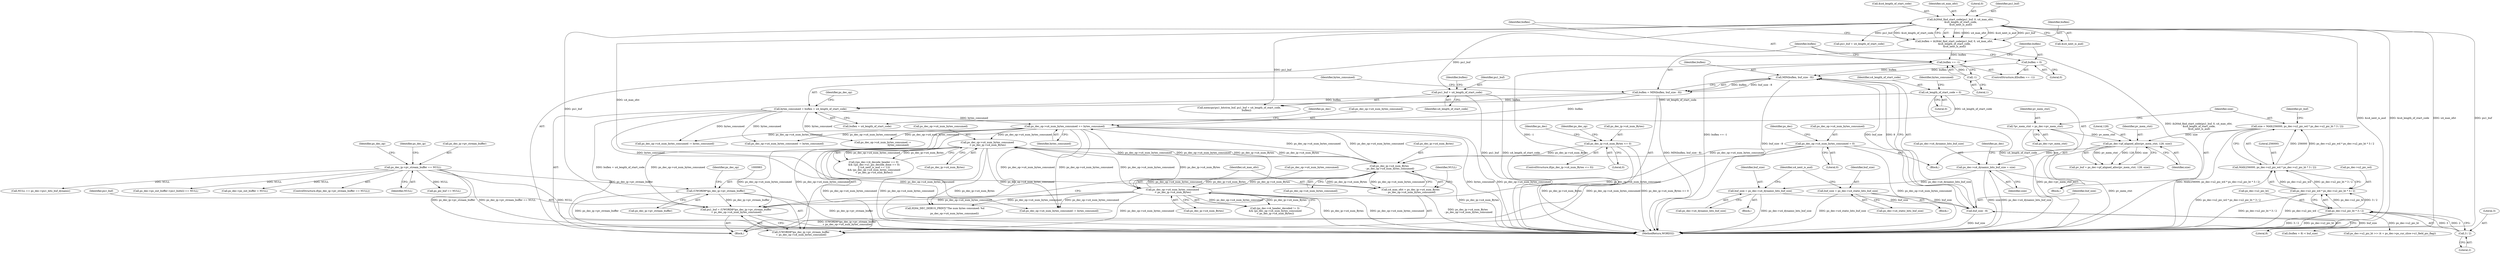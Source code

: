 digraph "0_Android_33ef7de9ddc8ea7eb9cbc440d1cf89957a0c267b@pointer" {
"1001210" [label="(Call,pu1_buf + u4_length_of_start_code)"];
"1001088" [label="(Call,ih264d_find_start_code(pu1_buf, 0, u4_max_ofst,\n &u4_length_of_start_code,\n &u4_next_is_aud))"];
"1000979" [label="(Call,pu1_buf = (UWORD8*)ps_dec_ip->pv_stream_buffer\n + ps_dec_op->u4_num_bytes_consumed)"];
"1000982" [label="(Call,(UWORD8*)ps_dec_ip->pv_stream_buffer)"];
"1000261" [label="(Call,ps_dec_ip->pv_stream_buffer == NULL)"];
"1001461" [label="(Call,ps_dec_op->u4_num_bytes_consumed\n < ps_dec_ip->u4_num_Bytes)"];
"1001436" [label="(Call,ps_dec_op->u4_num_bytes_consumed\n < ps_dec_ip->u4_num_Bytes)"];
"1001116" [label="(Call,ps_dec_op->u4_num_bytes_consumed += bytes_consumed)"];
"1001111" [label="(Call,bytes_consumed = buflen + u4_length_of_start_code)"];
"1001104" [label="(Call,buflen = MIN(buflen, buf_size - 8))"];
"1001106" [label="(Call,MIN(buflen, buf_size - 8))"];
"1001097" [label="(Call,buflen == -1)"];
"1001086" [label="(Call,buflen = ih264d_find_start_code(pu1_buf, 0, u4_max_ofst,\n &u4_length_of_start_code,\n &u4_next_is_aud))"];
"1001099" [label="(Call,-1)"];
"1001101" [label="(Call,buflen = 0)"];
"1001108" [label="(Call,buf_size - 8)"];
"1001066" [label="(Call,buf_size = ps_dec->u4_dynamic_bits_buf_size)"];
"1001051" [label="(Call,ps_dec->u4_dynamic_bits_buf_size = size)"];
"1001037" [label="(Call,ps_dec->pf_aligned_alloc(pv_mem_ctxt, 128, size))"];
"1001015" [label="(Call,*pv_mem_ctxt = ps_dec->pv_mem_ctxt)"];
"1001020" [label="(Call,size = MAX(256000, ps_dec->u2_pic_wd * ps_dec->u2_pic_ht * 3 / 2))"];
"1001022" [label="(Call,MAX(256000, ps_dec->u2_pic_wd * ps_dec->u2_pic_ht * 3 / 2))"];
"1001024" [label="(Call,ps_dec->u2_pic_wd * ps_dec->u2_pic_ht * 3 / 2)"];
"1001028" [label="(Call,ps_dec->u2_pic_ht * 3 / 2)"];
"1001032" [label="(Call,3 / 2)"];
"1001078" [label="(Call,buf_size = ps_dec->u4_static_bits_buf_size)"];
"1000172" [label="(Call,u4_length_of_start_code = 0)"];
"1000992" [label="(Call,ps_dec_ip->u4_num_Bytes\n - ps_dec_op->u4_num_bytes_consumed)"];
"1000282" [label="(Call,ps_dec_ip->u4_num_Bytes <= 0)"];
"1000307" [label="(Call,ps_dec_op->u4_num_bytes_consumed = 0)"];
"1000990" [label="(Call,u4_max_ofst = ps_dec_ip->u4_num_Bytes\n - ps_dec_op->u4_num_bytes_consumed)"];
"1001092" [label="(Call,&u4_length_of_start_code)"];
"1001058" [label="(Identifier,ps_dec)"];
"1001015" [label="(Call,*pv_mem_ctxt = ps_dec->pv_mem_ctxt)"];
"1000980" [label="(Identifier,pu1_buf)"];
"1000284" [label="(Identifier,ps_dec_ip)"];
"1001159" [label="(Call,ps_dec_op->u4_num_bytes_consumed -=\n                                        bytes_consumed)"];
"1001051" [label="(Call,ps_dec->u4_dynamic_bits_buf_size = size)"];
"1001210" [label="(Call,pu1_buf + u4_length_of_start_code)"];
"1002189" [label="(MethodReturn,WORD32)"];
"1001213" [label="(Identifier,buflen)"];
"1001103" [label="(Literal,0)"];
"1001036" [label="(Identifier,pv_buf)"];
"1001024" [label="(Call,ps_dec->u2_pic_wd * ps_dec->u2_pic_ht * 3 / 2)"];
"1001097" [label="(Call,buflen == -1)"];
"1000304" [label="(Identifier,ps_dec)"];
"1001436" [label="(Call,ps_dec_op->u4_num_bytes_consumed\n < ps_dec_ip->u4_num_Bytes)"];
"1001098" [label="(Identifier,buflen)"];
"1001028" [label="(Call,ps_dec->u2_pic_ht * 3 / 2)"];
"1000261" [label="(Call,ps_dec_ip->pv_stream_buffer == NULL)"];
"1000265" [label="(Identifier,NULL)"];
"1001099" [label="(Call,-1)"];
"1001106" [label="(Call,MIN(buflen, buf_size - 8))"];
"1001034" [label="(Literal,2)"];
"1001091" [label="(Identifier,u4_max_ofst)"];
"1000988" [label="(Identifier,ps_dec_op)"];
"1001088" [label="(Call,ih264d_find_start_code(pu1_buf, 0, u4_max_ofst,\n &u4_length_of_start_code,\n &u4_next_is_aud))"];
"1001440" [label="(Call,ps_dec_ip->u4_num_Bytes)"];
"1001461" [label="(Call,ps_dec_op->u4_num_bytes_consumed\n < ps_dec_ip->u4_num_Bytes)"];
"1002182" [label="(Call,H264_DEC_DEBUG_PRINT(\"The num bytes consumed: %d\n\",\n                         ps_dec_op->u4_num_bytes_consumed))"];
"1001087" [label="(Identifier,buflen)"];
"1001025" [label="(Call,ps_dec->u2_pic_wd)"];
"1001628" [label="(Call,ps_dec_op->u4_num_bytes_consumed -= bytes_consumed)"];
"1001055" [label="(Identifier,size)"];
"1001212" [label="(Identifier,u4_length_of_start_code)"];
"1001102" [label="(Identifier,buflen)"];
"1001002" [label="(Identifier,NULL)"];
"1001017" [label="(Call,ps_dec->pv_mem_ctxt)"];
"1001078" [label="(Call,buf_size = ps_dec->u4_static_bits_buf_size)"];
"1000311" [label="(Literal,0)"];
"1001445" [label="(Call,((ps_dec->i4_decode_header == 0)\n && ((ps_dec->u1_pic_decode_done == 0)\n || (u4_next_is_aud == 1)))\n && (ps_dec_op->u4_num_bytes_consumed\n < ps_dec_ip->u4_num_Bytes))"];
"1001430" [label="(Call,(ps_dec->i4_header_decoded != 3)\n && (ps_dec_op->u4_num_bytes_consumed\n < ps_dec_ip->u4_num_Bytes))"];
"1001096" [label="(ControlStructure,if(buflen == -1))"];
"1001020" [label="(Call,size = MAX(256000, ps_dec->u2_pic_wd * ps_dec->u2_pic_ht * 3 / 2))"];
"1001023" [label="(Literal,256000)"];
"1000314" [label="(Identifier,ps_dec)"];
"1001100" [label="(Literal,1)"];
"1000177" [label="(Identifier,bytes_consumed)"];
"1001001" [label="(Call,NULL == ps_dec->pu1_bits_buf_dynamic)"];
"1000982" [label="(Call,(UWORD8*)ps_dec_ip->pv_stream_buffer)"];
"1001134" [label="(Call,pu1_buf + u4_length_of_start_code)"];
"1000407" [label="(Call,ps_dec->ps_out_buffer->pu1_bufs[i] == NULL)"];
"1001011" [label="(Block,)"];
"1001118" [label="(Identifier,ps_dec_op)"];
"1001067" [label="(Identifier,buf_size)"];
"1001208" [label="(Call,memcpy(pu1_bitstrm_buf, pu1_buf + u4_length_of_start_code,\n                   buflen))"];
"1000996" [label="(Call,ps_dec_op->u4_num_bytes_consumed)"];
"1001090" [label="(Literal,0)"];
"1000283" [label="(Call,ps_dec_ip->u4_num_Bytes)"];
"1001038" [label="(Identifier,pv_mem_ctxt)"];
"1000290" [label="(Identifier,ps_dec_op)"];
"1001358" [label="(Call,ps_dec_op->u4_num_bytes_consumed -= bytes_consumed)"];
"1001089" [label="(Identifier,pu1_buf)"];
"1000174" [label="(Literal,0)"];
"1001094" [label="(Call,&u4_next_is_aud)"];
"1001039" [label="(Literal,128)"];
"1001108" [label="(Call,buf_size - 8)"];
"1001084" [label="(Identifier,u4_next_is_aud)"];
"1000979" [label="(Call,pu1_buf = (UWORD8*)ps_dec_ip->pv_stream_buffer\n + ps_dec_op->u4_num_bytes_consumed)"];
"1001113" [label="(Call,buflen + u4_length_of_start_code)"];
"1001107" [label="(Identifier,buflen)"];
"1001465" [label="(Call,ps_dec_ip->u4_num_Bytes)"];
"1001079" [label="(Identifier,buf_size)"];
"1001033" [label="(Literal,3)"];
"1001080" [label="(Call,ps_dec->u4_static_bits_buf_size)"];
"1000312" [label="(Call,ps_dec->ps_out_buffer = NULL)"];
"1001116" [label="(Call,ps_dec_op->u4_num_bytes_consumed += bytes_consumed)"];
"1001112" [label="(Identifier,bytes_consumed)"];
"1001022" [label="(Call,MAX(256000, ps_dec->u2_pic_wd * ps_dec->u2_pic_ht * 3 / 2))"];
"1000281" [label="(ControlStructure,if(ps_dec_ip->u4_num_Bytes <= 0))"];
"1001211" [label="(Identifier,pu1_buf)"];
"1000260" [label="(ControlStructure,if(ps_dec_ip->pv_stream_buffer == NULL))"];
"1001381" [label="(Call,ps_dec_op->u4_num_bytes_consumed -= bytes_consumed)"];
"1001437" [label="(Call,ps_dec_op->u4_num_bytes_consumed)"];
"1001086" [label="(Call,buflen = ih264d_find_start_code(pu1_buf, 0, u4_max_ofst,\n &u4_length_of_start_code,\n &u4_next_is_aud))"];
"1000307" [label="(Call,ps_dec_op->u4_num_bytes_consumed = 0)"];
"1000984" [label="(Call,ps_dec_ip->pv_stream_buffer)"];
"1000981" [label="(Call,(UWORD8*)ps_dec_ip->pv_stream_buffer\n + ps_dec_op->u4_num_bytes_consumed)"];
"1000282" [label="(Call,ps_dec_ip->u4_num_Bytes <= 0)"];
"1000624" [label="(Call,ps_pic_buf == NULL)"];
"1001040" [label="(Identifier,size)"];
"1001101" [label="(Call,buflen = 0)"];
"1001105" [label="(Identifier,buflen)"];
"1001029" [label="(Call,ps_dec->u2_pic_ht)"];
"1001110" [label="(Literal,8)"];
"1000992" [label="(Call,ps_dec_ip->u4_num_Bytes\n - ps_dec_op->u4_num_bytes_consumed)"];
"1001505" [label="(Call,ps_dec->u2_pic_ht >> (4 + ps_dec->ps_cur_slice->u1_field_pic_flag))"];
"1000262" [label="(Call,ps_dec_ip->pv_stream_buffer)"];
"1000286" [label="(Literal,0)"];
"1000991" [label="(Identifier,u4_max_ofst)"];
"1000977" [label="(Block,)"];
"1001117" [label="(Call,ps_dec_op->u4_num_bytes_consumed)"];
"1001215" [label="(Call,(buflen + 8) < buf_size)"];
"1000173" [label="(Identifier,u4_length_of_start_code)"];
"1001109" [label="(Identifier,buf_size)"];
"1001037" [label="(Call,ps_dec->pf_aligned_alloc(pv_mem_ctxt, 128, size))"];
"1000269" [label="(Identifier,ps_dec_op)"];
"1001104" [label="(Call,buflen = MIN(buflen, buf_size - 8))"];
"1001032" [label="(Call,3 / 2)"];
"1000993" [label="(Call,ps_dec_ip->u4_num_Bytes)"];
"1000152" [label="(Block,)"];
"1001068" [label="(Call,ps_dec->u4_dynamic_bits_buf_size)"];
"1001127" [label="(Identifier,ps_dec)"];
"1001052" [label="(Call,ps_dec->u4_dynamic_bits_buf_size)"];
"1001035" [label="(Call,pv_buf = ps_dec->pf_aligned_alloc(pv_mem_ctxt, 128, size))"];
"1001111" [label="(Call,bytes_consumed = buflen + u4_length_of_start_code)"];
"1000308" [label="(Call,ps_dec_op->u4_num_bytes_consumed)"];
"1001120" [label="(Identifier,bytes_consumed)"];
"1001066" [label="(Call,buf_size = ps_dec->u4_dynamic_bits_buf_size)"];
"1001016" [label="(Identifier,pv_mem_ctxt)"];
"1000990" [label="(Call,u4_max_ofst = ps_dec_ip->u4_num_Bytes\n - ps_dec_op->u4_num_bytes_consumed)"];
"1001060" [label="(Block,)"];
"1001072" [label="(Block,)"];
"1001021" [label="(Identifier,size)"];
"1001462" [label="(Call,ps_dec_op->u4_num_bytes_consumed)"];
"1000172" [label="(Call,u4_length_of_start_code = 0)"];
"1001210" -> "1001208"  [label="AST: "];
"1001210" -> "1001212"  [label="CFG: "];
"1001211" -> "1001210"  [label="AST: "];
"1001212" -> "1001210"  [label="AST: "];
"1001213" -> "1001210"  [label="CFG: "];
"1001210" -> "1002189"  [label="DDG: pu1_buf"];
"1001210" -> "1002189"  [label="DDG: u4_length_of_start_code"];
"1001088" -> "1001210"  [label="DDG: pu1_buf"];
"1001088" -> "1001086"  [label="AST: "];
"1001088" -> "1001094"  [label="CFG: "];
"1001089" -> "1001088"  [label="AST: "];
"1001090" -> "1001088"  [label="AST: "];
"1001091" -> "1001088"  [label="AST: "];
"1001092" -> "1001088"  [label="AST: "];
"1001094" -> "1001088"  [label="AST: "];
"1001086" -> "1001088"  [label="CFG: "];
"1001088" -> "1002189"  [label="DDG: u4_max_ofst"];
"1001088" -> "1002189"  [label="DDG: pu1_buf"];
"1001088" -> "1002189"  [label="DDG: &u4_next_is_aud"];
"1001088" -> "1002189"  [label="DDG: &u4_length_of_start_code"];
"1001088" -> "1001086"  [label="DDG: 0"];
"1001088" -> "1001086"  [label="DDG: u4_max_ofst"];
"1001088" -> "1001086"  [label="DDG: &u4_next_is_aud"];
"1001088" -> "1001086"  [label="DDG: pu1_buf"];
"1001088" -> "1001086"  [label="DDG: &u4_length_of_start_code"];
"1000979" -> "1001088"  [label="DDG: pu1_buf"];
"1000990" -> "1001088"  [label="DDG: u4_max_ofst"];
"1001088" -> "1001134"  [label="DDG: pu1_buf"];
"1001088" -> "1001208"  [label="DDG: pu1_buf"];
"1000979" -> "1000977"  [label="AST: "];
"1000979" -> "1000981"  [label="CFG: "];
"1000980" -> "1000979"  [label="AST: "];
"1000981" -> "1000979"  [label="AST: "];
"1000991" -> "1000979"  [label="CFG: "];
"1000979" -> "1002189"  [label="DDG: (UWORD8*)ps_dec_ip->pv_stream_buffer\n + ps_dec_op->u4_num_bytes_consumed"];
"1000982" -> "1000979"  [label="DDG: ps_dec_ip->pv_stream_buffer"];
"1001461" -> "1000979"  [label="DDG: ps_dec_op->u4_num_bytes_consumed"];
"1001436" -> "1000979"  [label="DDG: ps_dec_op->u4_num_bytes_consumed"];
"1000307" -> "1000979"  [label="DDG: ps_dec_op->u4_num_bytes_consumed"];
"1001116" -> "1000979"  [label="DDG: ps_dec_op->u4_num_bytes_consumed"];
"1000982" -> "1000981"  [label="AST: "];
"1000982" -> "1000984"  [label="CFG: "];
"1000983" -> "1000982"  [label="AST: "];
"1000984" -> "1000982"  [label="AST: "];
"1000988" -> "1000982"  [label="CFG: "];
"1000982" -> "1002189"  [label="DDG: ps_dec_ip->pv_stream_buffer"];
"1000982" -> "1000981"  [label="DDG: ps_dec_ip->pv_stream_buffer"];
"1000261" -> "1000982"  [label="DDG: ps_dec_ip->pv_stream_buffer"];
"1000261" -> "1000260"  [label="AST: "];
"1000261" -> "1000265"  [label="CFG: "];
"1000262" -> "1000261"  [label="AST: "];
"1000265" -> "1000261"  [label="AST: "];
"1000269" -> "1000261"  [label="CFG: "];
"1000284" -> "1000261"  [label="CFG: "];
"1000261" -> "1002189"  [label="DDG: NULL"];
"1000261" -> "1002189"  [label="DDG: ps_dec_ip->pv_stream_buffer"];
"1000261" -> "1002189"  [label="DDG: ps_dec_ip->pv_stream_buffer == NULL"];
"1000261" -> "1000312"  [label="DDG: NULL"];
"1000261" -> "1000407"  [label="DDG: NULL"];
"1000261" -> "1000624"  [label="DDG: NULL"];
"1000261" -> "1001001"  [label="DDG: NULL"];
"1001461" -> "1001445"  [label="AST: "];
"1001461" -> "1001465"  [label="CFG: "];
"1001462" -> "1001461"  [label="AST: "];
"1001465" -> "1001461"  [label="AST: "];
"1001445" -> "1001461"  [label="CFG: "];
"1001461" -> "1002189"  [label="DDG: ps_dec_op->u4_num_bytes_consumed"];
"1001461" -> "1002189"  [label="DDG: ps_dec_ip->u4_num_Bytes"];
"1001461" -> "1000981"  [label="DDG: ps_dec_op->u4_num_bytes_consumed"];
"1001461" -> "1000992"  [label="DDG: ps_dec_ip->u4_num_Bytes"];
"1001461" -> "1000992"  [label="DDG: ps_dec_op->u4_num_bytes_consumed"];
"1001461" -> "1001445"  [label="DDG: ps_dec_op->u4_num_bytes_consumed"];
"1001461" -> "1001445"  [label="DDG: ps_dec_ip->u4_num_Bytes"];
"1001436" -> "1001461"  [label="DDG: ps_dec_op->u4_num_bytes_consumed"];
"1001436" -> "1001461"  [label="DDG: ps_dec_ip->u4_num_Bytes"];
"1001116" -> "1001461"  [label="DDG: ps_dec_op->u4_num_bytes_consumed"];
"1000992" -> "1001461"  [label="DDG: ps_dec_ip->u4_num_Bytes"];
"1001461" -> "1001628"  [label="DDG: ps_dec_op->u4_num_bytes_consumed"];
"1001461" -> "1002182"  [label="DDG: ps_dec_op->u4_num_bytes_consumed"];
"1001436" -> "1001430"  [label="AST: "];
"1001436" -> "1001440"  [label="CFG: "];
"1001437" -> "1001436"  [label="AST: "];
"1001440" -> "1001436"  [label="AST: "];
"1001430" -> "1001436"  [label="CFG: "];
"1001436" -> "1002189"  [label="DDG: ps_dec_ip->u4_num_Bytes"];
"1001436" -> "1002189"  [label="DDG: ps_dec_op->u4_num_bytes_consumed"];
"1001436" -> "1000981"  [label="DDG: ps_dec_op->u4_num_bytes_consumed"];
"1001436" -> "1000992"  [label="DDG: ps_dec_ip->u4_num_Bytes"];
"1001436" -> "1000992"  [label="DDG: ps_dec_op->u4_num_bytes_consumed"];
"1001436" -> "1001430"  [label="DDG: ps_dec_op->u4_num_bytes_consumed"];
"1001436" -> "1001430"  [label="DDG: ps_dec_ip->u4_num_Bytes"];
"1001116" -> "1001436"  [label="DDG: ps_dec_op->u4_num_bytes_consumed"];
"1000992" -> "1001436"  [label="DDG: ps_dec_ip->u4_num_Bytes"];
"1001436" -> "1001628"  [label="DDG: ps_dec_op->u4_num_bytes_consumed"];
"1001436" -> "1002182"  [label="DDG: ps_dec_op->u4_num_bytes_consumed"];
"1001116" -> "1000977"  [label="AST: "];
"1001116" -> "1001120"  [label="CFG: "];
"1001117" -> "1001116"  [label="AST: "];
"1001120" -> "1001116"  [label="AST: "];
"1001127" -> "1001116"  [label="CFG: "];
"1001116" -> "1002189"  [label="DDG: bytes_consumed"];
"1001116" -> "1002189"  [label="DDG: ps_dec_op->u4_num_bytes_consumed"];
"1001116" -> "1000981"  [label="DDG: ps_dec_op->u4_num_bytes_consumed"];
"1001116" -> "1000992"  [label="DDG: ps_dec_op->u4_num_bytes_consumed"];
"1001111" -> "1001116"  [label="DDG: bytes_consumed"];
"1000992" -> "1001116"  [label="DDG: ps_dec_op->u4_num_bytes_consumed"];
"1001116" -> "1001159"  [label="DDG: ps_dec_op->u4_num_bytes_consumed"];
"1001116" -> "1001358"  [label="DDG: ps_dec_op->u4_num_bytes_consumed"];
"1001116" -> "1001381"  [label="DDG: ps_dec_op->u4_num_bytes_consumed"];
"1001116" -> "1001628"  [label="DDG: ps_dec_op->u4_num_bytes_consumed"];
"1001116" -> "1002182"  [label="DDG: ps_dec_op->u4_num_bytes_consumed"];
"1001111" -> "1000977"  [label="AST: "];
"1001111" -> "1001113"  [label="CFG: "];
"1001112" -> "1001111"  [label="AST: "];
"1001113" -> "1001111"  [label="AST: "];
"1001118" -> "1001111"  [label="CFG: "];
"1001111" -> "1002189"  [label="DDG: buflen + u4_length_of_start_code"];
"1001104" -> "1001111"  [label="DDG: buflen"];
"1000172" -> "1001111"  [label="DDG: u4_length_of_start_code"];
"1001111" -> "1001159"  [label="DDG: bytes_consumed"];
"1001111" -> "1001358"  [label="DDG: bytes_consumed"];
"1001111" -> "1001381"  [label="DDG: bytes_consumed"];
"1001111" -> "1001628"  [label="DDG: bytes_consumed"];
"1001104" -> "1000977"  [label="AST: "];
"1001104" -> "1001106"  [label="CFG: "];
"1001105" -> "1001104"  [label="AST: "];
"1001106" -> "1001104"  [label="AST: "];
"1001112" -> "1001104"  [label="CFG: "];
"1001104" -> "1002189"  [label="DDG: MIN(buflen, buf_size - 8)"];
"1001106" -> "1001104"  [label="DDG: buflen"];
"1001106" -> "1001104"  [label="DDG: buf_size - 8"];
"1001104" -> "1001113"  [label="DDG: buflen"];
"1001104" -> "1001208"  [label="DDG: buflen"];
"1001106" -> "1001108"  [label="CFG: "];
"1001107" -> "1001106"  [label="AST: "];
"1001108" -> "1001106"  [label="AST: "];
"1001106" -> "1002189"  [label="DDG: buf_size - 8"];
"1001097" -> "1001106"  [label="DDG: buflen"];
"1001101" -> "1001106"  [label="DDG: buflen"];
"1001108" -> "1001106"  [label="DDG: buf_size"];
"1001108" -> "1001106"  [label="DDG: 8"];
"1001097" -> "1001096"  [label="AST: "];
"1001097" -> "1001099"  [label="CFG: "];
"1001098" -> "1001097"  [label="AST: "];
"1001099" -> "1001097"  [label="AST: "];
"1001102" -> "1001097"  [label="CFG: "];
"1001105" -> "1001097"  [label="CFG: "];
"1001097" -> "1002189"  [label="DDG: buflen == -1"];
"1001097" -> "1002189"  [label="DDG: -1"];
"1001086" -> "1001097"  [label="DDG: buflen"];
"1001099" -> "1001097"  [label="DDG: 1"];
"1001086" -> "1000977"  [label="AST: "];
"1001087" -> "1001086"  [label="AST: "];
"1001098" -> "1001086"  [label="CFG: "];
"1001086" -> "1002189"  [label="DDG: ih264d_find_start_code(pu1_buf, 0, u4_max_ofst,\n &u4_length_of_start_code,\n &u4_next_is_aud)"];
"1001099" -> "1001100"  [label="CFG: "];
"1001100" -> "1001099"  [label="AST: "];
"1001101" -> "1001096"  [label="AST: "];
"1001101" -> "1001103"  [label="CFG: "];
"1001102" -> "1001101"  [label="AST: "];
"1001103" -> "1001101"  [label="AST: "];
"1001105" -> "1001101"  [label="CFG: "];
"1001108" -> "1001110"  [label="CFG: "];
"1001109" -> "1001108"  [label="AST: "];
"1001110" -> "1001108"  [label="AST: "];
"1001108" -> "1002189"  [label="DDG: buf_size"];
"1001066" -> "1001108"  [label="DDG: buf_size"];
"1001078" -> "1001108"  [label="DDG: buf_size"];
"1001108" -> "1001215"  [label="DDG: buf_size"];
"1001066" -> "1001060"  [label="AST: "];
"1001066" -> "1001068"  [label="CFG: "];
"1001067" -> "1001066"  [label="AST: "];
"1001068" -> "1001066"  [label="AST: "];
"1001084" -> "1001066"  [label="CFG: "];
"1001066" -> "1002189"  [label="DDG: ps_dec->u4_dynamic_bits_buf_size"];
"1001051" -> "1001066"  [label="DDG: ps_dec->u4_dynamic_bits_buf_size"];
"1001051" -> "1001011"  [label="AST: "];
"1001051" -> "1001055"  [label="CFG: "];
"1001052" -> "1001051"  [label="AST: "];
"1001055" -> "1001051"  [label="AST: "];
"1001058" -> "1001051"  [label="CFG: "];
"1001051" -> "1002189"  [label="DDG: size"];
"1001051" -> "1002189"  [label="DDG: ps_dec->u4_dynamic_bits_buf_size"];
"1001037" -> "1001051"  [label="DDG: size"];
"1001037" -> "1001035"  [label="AST: "];
"1001037" -> "1001040"  [label="CFG: "];
"1001038" -> "1001037"  [label="AST: "];
"1001039" -> "1001037"  [label="AST: "];
"1001040" -> "1001037"  [label="AST: "];
"1001035" -> "1001037"  [label="CFG: "];
"1001037" -> "1002189"  [label="DDG: pv_mem_ctxt"];
"1001037" -> "1001035"  [label="DDG: pv_mem_ctxt"];
"1001037" -> "1001035"  [label="DDG: 128"];
"1001037" -> "1001035"  [label="DDG: size"];
"1001015" -> "1001037"  [label="DDG: pv_mem_ctxt"];
"1001020" -> "1001037"  [label="DDG: size"];
"1001015" -> "1001011"  [label="AST: "];
"1001015" -> "1001017"  [label="CFG: "];
"1001016" -> "1001015"  [label="AST: "];
"1001017" -> "1001015"  [label="AST: "];
"1001021" -> "1001015"  [label="CFG: "];
"1001015" -> "1002189"  [label="DDG: ps_dec->pv_mem_ctxt"];
"1001020" -> "1001011"  [label="AST: "];
"1001020" -> "1001022"  [label="CFG: "];
"1001021" -> "1001020"  [label="AST: "];
"1001022" -> "1001020"  [label="AST: "];
"1001036" -> "1001020"  [label="CFG: "];
"1001020" -> "1002189"  [label="DDG: MAX(256000, ps_dec->u2_pic_wd * ps_dec->u2_pic_ht * 3 / 2)"];
"1001022" -> "1001020"  [label="DDG: 256000"];
"1001022" -> "1001020"  [label="DDG: ps_dec->u2_pic_wd * ps_dec->u2_pic_ht * 3 / 2"];
"1001022" -> "1001024"  [label="CFG: "];
"1001023" -> "1001022"  [label="AST: "];
"1001024" -> "1001022"  [label="AST: "];
"1001022" -> "1002189"  [label="DDG: ps_dec->u2_pic_wd * ps_dec->u2_pic_ht * 3 / 2"];
"1001024" -> "1001022"  [label="DDG: ps_dec->u2_pic_wd"];
"1001024" -> "1001022"  [label="DDG: ps_dec->u2_pic_ht * 3 / 2"];
"1001024" -> "1001028"  [label="CFG: "];
"1001025" -> "1001024"  [label="AST: "];
"1001028" -> "1001024"  [label="AST: "];
"1001024" -> "1002189"  [label="DDG: ps_dec->u2_pic_ht * 3 / 2"];
"1001024" -> "1002189"  [label="DDG: ps_dec->u2_pic_wd"];
"1001028" -> "1001024"  [label="DDG: ps_dec->u2_pic_ht"];
"1001028" -> "1001024"  [label="DDG: 3 / 2"];
"1001028" -> "1001032"  [label="CFG: "];
"1001029" -> "1001028"  [label="AST: "];
"1001032" -> "1001028"  [label="AST: "];
"1001028" -> "1002189"  [label="DDG: ps_dec->u2_pic_ht"];
"1001028" -> "1002189"  [label="DDG: 3 / 2"];
"1001032" -> "1001028"  [label="DDG: 3"];
"1001032" -> "1001028"  [label="DDG: 2"];
"1001028" -> "1001505"  [label="DDG: ps_dec->u2_pic_ht"];
"1001032" -> "1001034"  [label="CFG: "];
"1001033" -> "1001032"  [label="AST: "];
"1001034" -> "1001032"  [label="AST: "];
"1001078" -> "1001072"  [label="AST: "];
"1001078" -> "1001080"  [label="CFG: "];
"1001079" -> "1001078"  [label="AST: "];
"1001080" -> "1001078"  [label="AST: "];
"1001084" -> "1001078"  [label="CFG: "];
"1001078" -> "1002189"  [label="DDG: ps_dec->u4_static_bits_buf_size"];
"1000172" -> "1000152"  [label="AST: "];
"1000172" -> "1000174"  [label="CFG: "];
"1000173" -> "1000172"  [label="AST: "];
"1000174" -> "1000172"  [label="AST: "];
"1000177" -> "1000172"  [label="CFG: "];
"1000172" -> "1002189"  [label="DDG: u4_length_of_start_code"];
"1000172" -> "1001113"  [label="DDG: u4_length_of_start_code"];
"1000992" -> "1000990"  [label="AST: "];
"1000992" -> "1000996"  [label="CFG: "];
"1000993" -> "1000992"  [label="AST: "];
"1000996" -> "1000992"  [label="AST: "];
"1000990" -> "1000992"  [label="CFG: "];
"1000992" -> "1002189"  [label="DDG: ps_dec_ip->u4_num_Bytes"];
"1000992" -> "1000990"  [label="DDG: ps_dec_ip->u4_num_Bytes"];
"1000992" -> "1000990"  [label="DDG: ps_dec_op->u4_num_bytes_consumed"];
"1000282" -> "1000992"  [label="DDG: ps_dec_ip->u4_num_Bytes"];
"1000307" -> "1000992"  [label="DDG: ps_dec_op->u4_num_bytes_consumed"];
"1000282" -> "1000281"  [label="AST: "];
"1000282" -> "1000286"  [label="CFG: "];
"1000283" -> "1000282"  [label="AST: "];
"1000286" -> "1000282"  [label="AST: "];
"1000290" -> "1000282"  [label="CFG: "];
"1000304" -> "1000282"  [label="CFG: "];
"1000282" -> "1002189"  [label="DDG: ps_dec_ip->u4_num_Bytes <= 0"];
"1000282" -> "1002189"  [label="DDG: ps_dec_ip->u4_num_Bytes"];
"1000307" -> "1000152"  [label="AST: "];
"1000307" -> "1000311"  [label="CFG: "];
"1000308" -> "1000307"  [label="AST: "];
"1000311" -> "1000307"  [label="AST: "];
"1000314" -> "1000307"  [label="CFG: "];
"1000307" -> "1002189"  [label="DDG: ps_dec_op->u4_num_bytes_consumed"];
"1000307" -> "1000981"  [label="DDG: ps_dec_op->u4_num_bytes_consumed"];
"1000990" -> "1000977"  [label="AST: "];
"1000991" -> "1000990"  [label="AST: "];
"1001002" -> "1000990"  [label="CFG: "];
"1000990" -> "1002189"  [label="DDG: ps_dec_ip->u4_num_Bytes\n - ps_dec_op->u4_num_bytes_consumed"];
}
